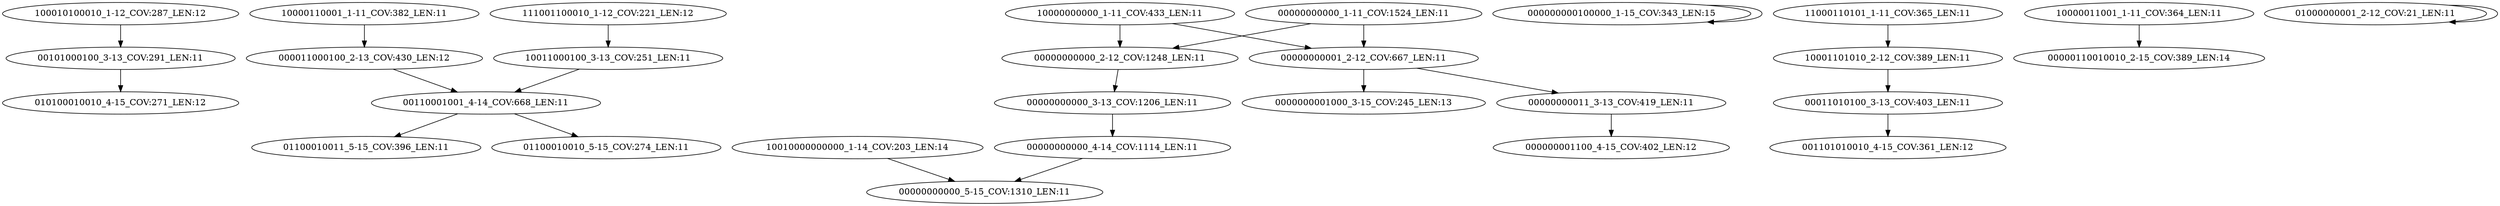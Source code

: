 digraph G {
    "100010100010_1-12_COV:287_LEN:12" -> "00101000100_3-13_COV:291_LEN:11";
    "10011000100_3-13_COV:251_LEN:11" -> "00110001001_4-14_COV:668_LEN:11";
    "00000000000_3-13_COV:1206_LEN:11" -> "00000000000_4-14_COV:1114_LEN:11";
    "000000000100000_1-15_COV:343_LEN:15" -> "000000000100000_1-15_COV:343_LEN:15";
    "11000110101_1-11_COV:365_LEN:11" -> "10001101010_2-12_COV:389_LEN:11";
    "00000000011_3-13_COV:419_LEN:11" -> "000000001100_4-15_COV:402_LEN:12";
    "111001100010_1-12_COV:221_LEN:12" -> "10011000100_3-13_COV:251_LEN:11";
    "10010000000000_1-14_COV:203_LEN:14" -> "00000000000_5-15_COV:1310_LEN:11";
    "00000000000_2-12_COV:1248_LEN:11" -> "00000000000_3-13_COV:1206_LEN:11";
    "10000011001_1-11_COV:364_LEN:11" -> "00000110010010_2-15_COV:389_LEN:14";
    "10000000000_1-11_COV:433_LEN:11" -> "00000000000_2-12_COV:1248_LEN:11";
    "10000000000_1-11_COV:433_LEN:11" -> "00000000001_2-12_COV:667_LEN:11";
    "00101000100_3-13_COV:291_LEN:11" -> "010100010010_4-15_COV:271_LEN:12";
    "10001101010_2-12_COV:389_LEN:11" -> "00011010100_3-13_COV:403_LEN:11";
    "01000000001_2-12_COV:21_LEN:11" -> "01000000001_2-12_COV:21_LEN:11";
    "000011000100_2-13_COV:430_LEN:12" -> "00110001001_4-14_COV:668_LEN:11";
    "00000000000_1-11_COV:1524_LEN:11" -> "00000000000_2-12_COV:1248_LEN:11";
    "00000000000_1-11_COV:1524_LEN:11" -> "00000000001_2-12_COV:667_LEN:11";
    "00011010100_3-13_COV:403_LEN:11" -> "001101010010_4-15_COV:361_LEN:12";
    "00000000001_2-12_COV:667_LEN:11" -> "0000000001000_3-15_COV:245_LEN:13";
    "00000000001_2-12_COV:667_LEN:11" -> "00000000011_3-13_COV:419_LEN:11";
    "00110001001_4-14_COV:668_LEN:11" -> "01100010011_5-15_COV:396_LEN:11";
    "00110001001_4-14_COV:668_LEN:11" -> "01100010010_5-15_COV:274_LEN:11";
    "00000000000_4-14_COV:1114_LEN:11" -> "00000000000_5-15_COV:1310_LEN:11";
    "10000110001_1-11_COV:382_LEN:11" -> "000011000100_2-13_COV:430_LEN:12";
}
